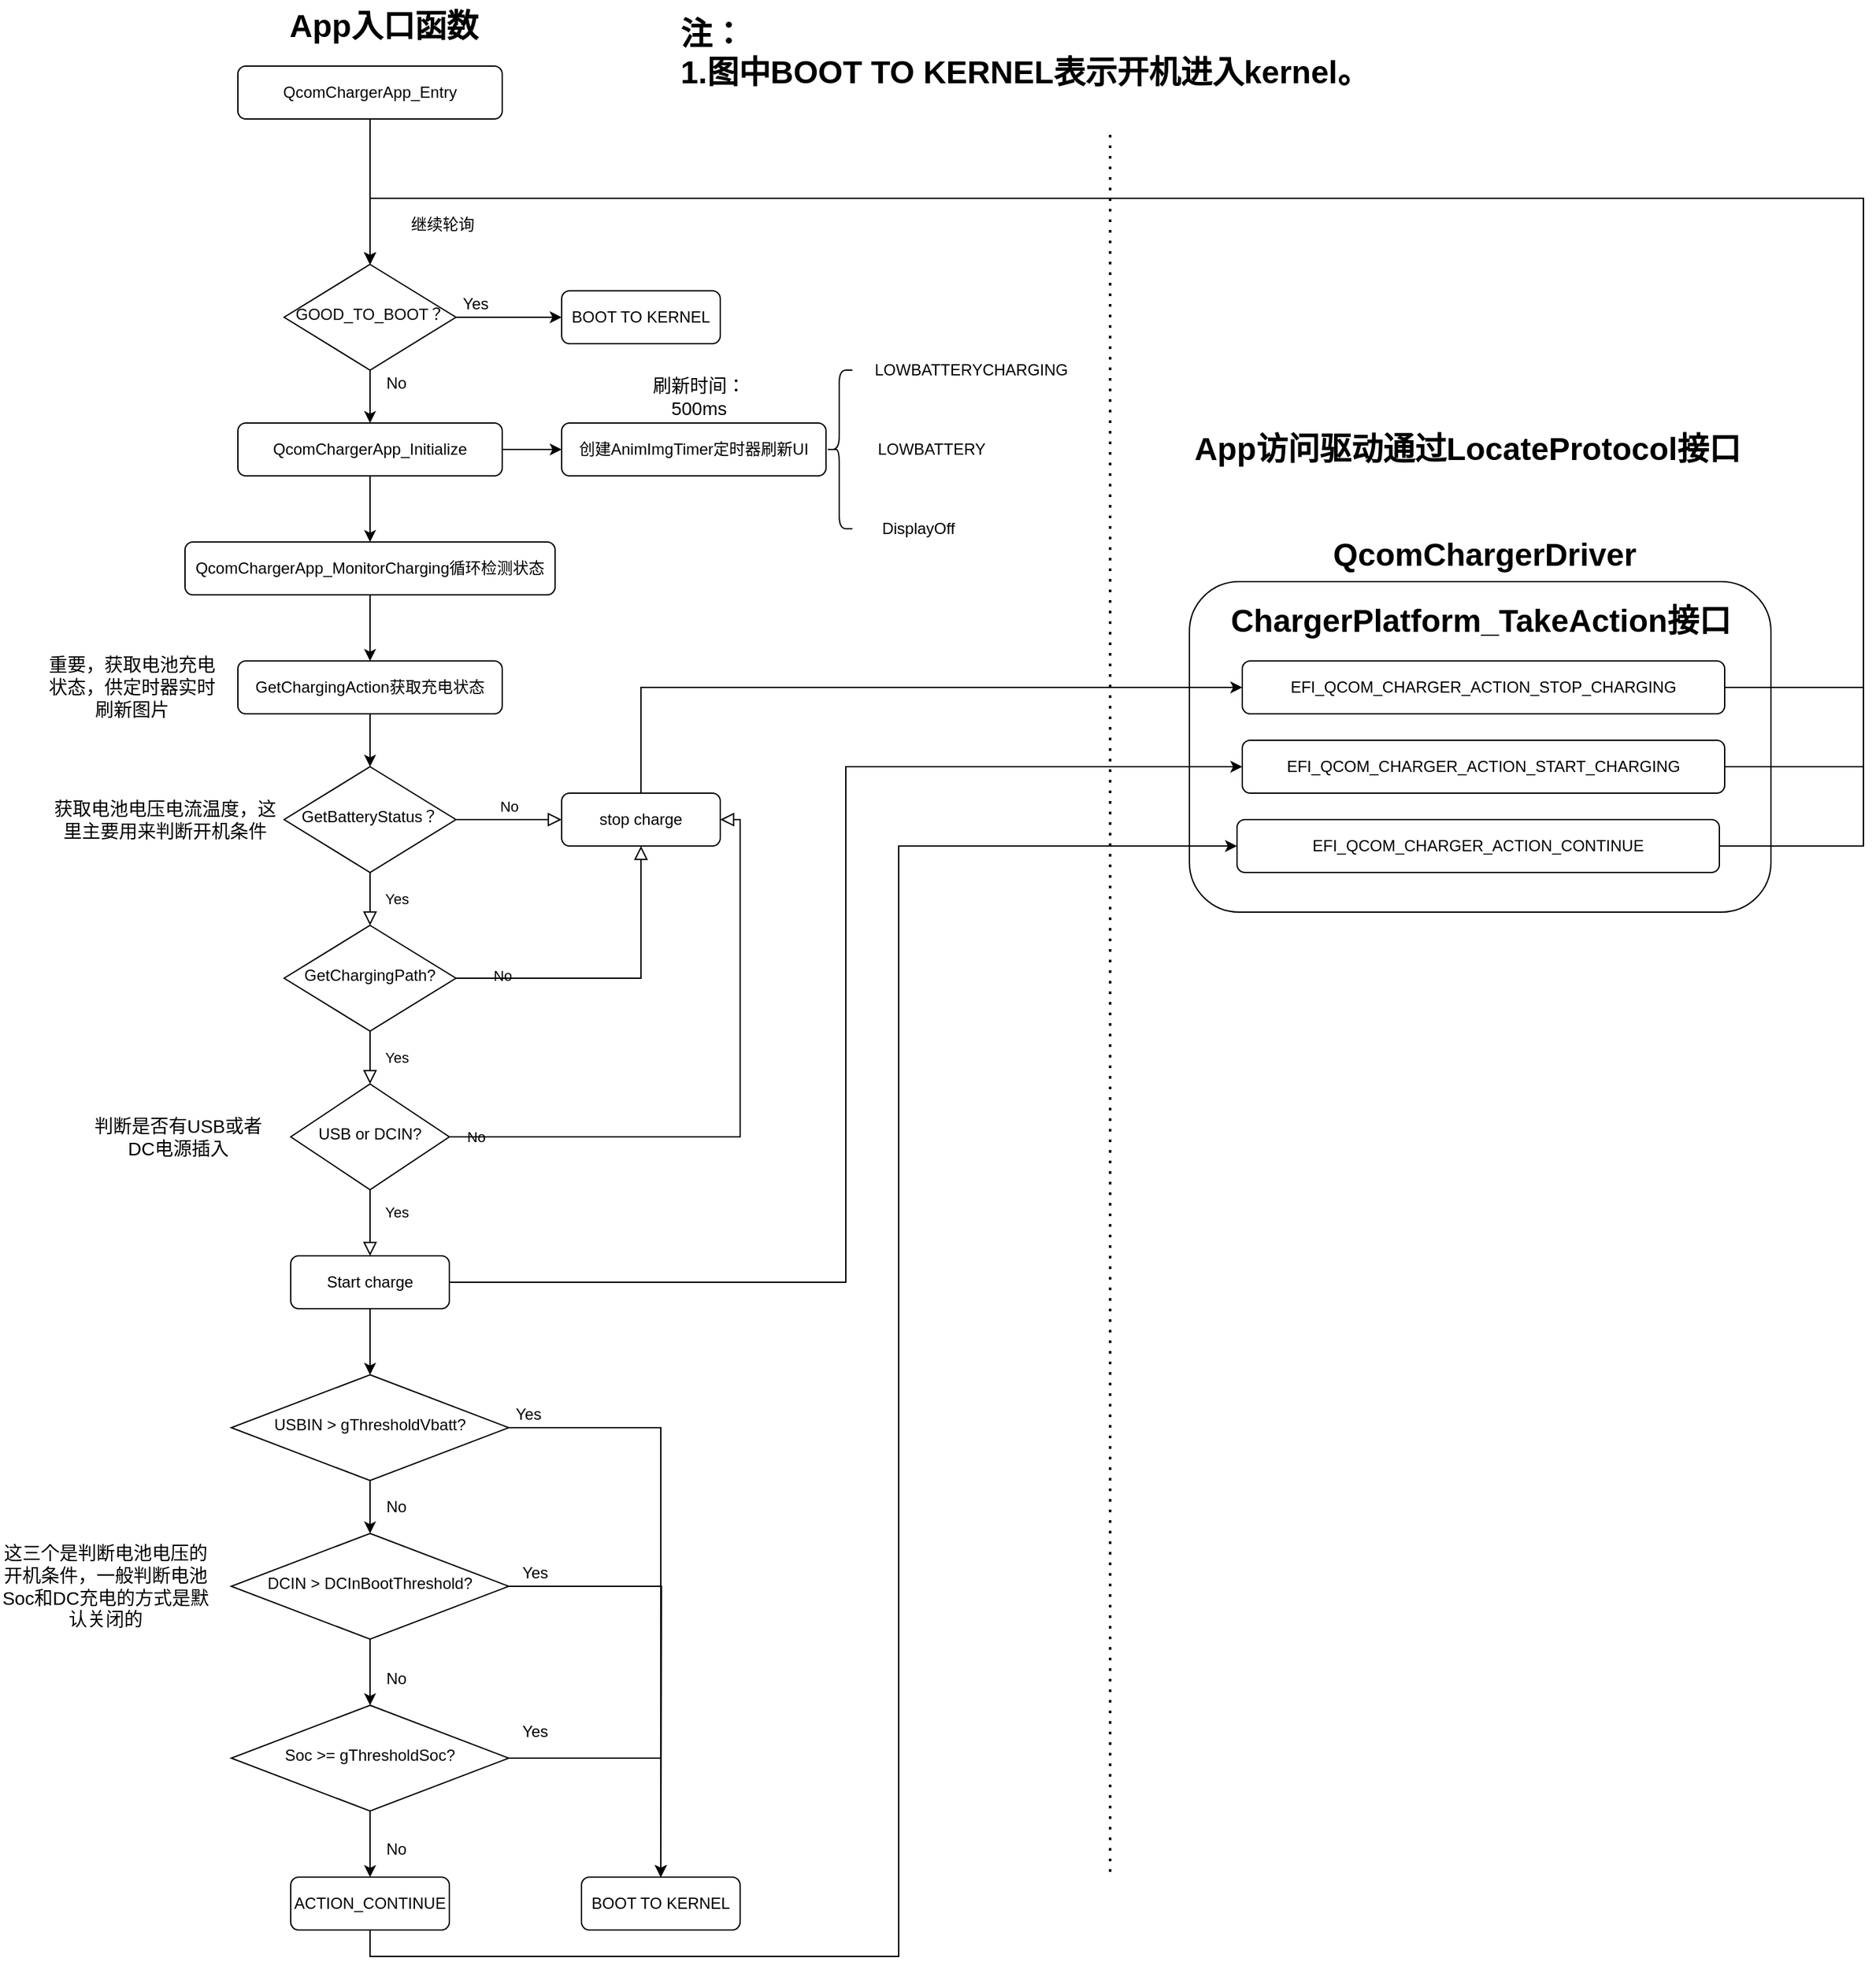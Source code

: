 <mxfile version="13.6.2" type="device"><diagram id="C5RBs43oDa-KdzZeNtuy" name="Page-1"><mxGraphModel dx="2500" dy="2136" grid="1" gridSize="10" guides="1" tooltips="1" connect="1" arrows="1" fold="1" page="1" pageScale="1" pageWidth="827" pageHeight="1169" math="0" shadow="0"><root><mxCell id="WIyWlLk6GJQsqaUBKTNV-0"/><mxCell id="WIyWlLk6GJQsqaUBKTNV-1" parent="WIyWlLk6GJQsqaUBKTNV-0"/><mxCell id="DkoQSM0Fek4tv4W-fg_t-80" value="" style="rounded=1;whiteSpace=wrap;html=1;" vertex="1" parent="WIyWlLk6GJQsqaUBKTNV-1"><mxGeometry x="840" y="200" width="440" height="250" as="geometry"/></mxCell><mxCell id="DkoQSM0Fek4tv4W-fg_t-2" style="edgeStyle=orthogonalEdgeStyle;rounded=0;orthogonalLoop=1;jettySize=auto;html=1;exitX=1;exitY=0.5;exitDx=0;exitDy=0;entryX=0;entryY=0.5;entryDx=0;entryDy=0;" edge="1" parent="WIyWlLk6GJQsqaUBKTNV-1" source="WIyWlLk6GJQsqaUBKTNV-3" target="DkoQSM0Fek4tv4W-fg_t-1"><mxGeometry relative="1" as="geometry"/></mxCell><mxCell id="DkoQSM0Fek4tv4W-fg_t-13" style="edgeStyle=orthogonalEdgeStyle;rounded=0;orthogonalLoop=1;jettySize=auto;html=1;exitX=0.5;exitY=1;exitDx=0;exitDy=0;entryX=0.5;entryY=0;entryDx=0;entryDy=0;" edge="1" parent="WIyWlLk6GJQsqaUBKTNV-1" source="WIyWlLk6GJQsqaUBKTNV-3" target="DkoQSM0Fek4tv4W-fg_t-11"><mxGeometry relative="1" as="geometry"/></mxCell><mxCell id="WIyWlLk6GJQsqaUBKTNV-3" value="QcomChargerApp_Initialize" style="rounded=1;whiteSpace=wrap;html=1;fontSize=12;glass=0;strokeWidth=1;shadow=0;" parent="WIyWlLk6GJQsqaUBKTNV-1" vertex="1"><mxGeometry x="120" y="80" width="200" height="40" as="geometry"/></mxCell><mxCell id="WIyWlLk6GJQsqaUBKTNV-4" value="Yes" style="rounded=0;html=1;jettySize=auto;orthogonalLoop=1;fontSize=11;endArrow=block;endFill=0;endSize=8;strokeWidth=1;shadow=0;labelBackgroundColor=none;edgeStyle=orthogonalEdgeStyle;" parent="WIyWlLk6GJQsqaUBKTNV-1" source="WIyWlLk6GJQsqaUBKTNV-6" target="WIyWlLk6GJQsqaUBKTNV-10" edge="1"><mxGeometry y="20" relative="1" as="geometry"><mxPoint as="offset"/></mxGeometry></mxCell><mxCell id="WIyWlLk6GJQsqaUBKTNV-5" value="No" style="edgeStyle=orthogonalEdgeStyle;rounded=0;html=1;jettySize=auto;orthogonalLoop=1;fontSize=11;endArrow=block;endFill=0;endSize=8;strokeWidth=1;shadow=0;labelBackgroundColor=none;entryX=0.5;entryY=1;entryDx=0;entryDy=0;" parent="WIyWlLk6GJQsqaUBKTNV-1" source="WIyWlLk6GJQsqaUBKTNV-6" target="DkoQSM0Fek4tv4W-fg_t-18" edge="1"><mxGeometry x="0.182" y="105" relative="1" as="geometry"><mxPoint as="offset"/><mxPoint x="345" y="500" as="targetPoint"/></mxGeometry></mxCell><mxCell id="WIyWlLk6GJQsqaUBKTNV-6" value="GetChargingPath?" style="rhombus;whiteSpace=wrap;html=1;shadow=0;fontFamily=Helvetica;fontSize=12;align=center;strokeWidth=1;spacing=6;spacingTop=-4;" parent="WIyWlLk6GJQsqaUBKTNV-1" vertex="1"><mxGeometry x="155" y="460" width="130" height="80" as="geometry"/></mxCell><mxCell id="WIyWlLk6GJQsqaUBKTNV-8" value="Yes" style="rounded=0;html=1;jettySize=auto;orthogonalLoop=1;fontSize=11;endArrow=block;endFill=0;endSize=8;strokeWidth=1;shadow=0;labelBackgroundColor=none;edgeStyle=orthogonalEdgeStyle;" parent="WIyWlLk6GJQsqaUBKTNV-1" source="WIyWlLk6GJQsqaUBKTNV-10" edge="1"><mxGeometry x="-0.333" y="20" relative="1" as="geometry"><mxPoint as="offset"/><mxPoint x="220" y="710" as="targetPoint"/><Array as="points"><mxPoint x="220" y="670"/><mxPoint x="220" y="670"/></Array></mxGeometry></mxCell><mxCell id="WIyWlLk6GJQsqaUBKTNV-9" value="No" style="edgeStyle=orthogonalEdgeStyle;rounded=0;html=1;jettySize=auto;orthogonalLoop=1;fontSize=11;endArrow=block;endFill=0;endSize=8;strokeWidth=1;shadow=0;labelBackgroundColor=none;entryX=1;entryY=0.5;entryDx=0;entryDy=0;" parent="WIyWlLk6GJQsqaUBKTNV-1" source="WIyWlLk6GJQsqaUBKTNV-10" target="DkoQSM0Fek4tv4W-fg_t-18" edge="1"><mxGeometry x="-0.071" y="200" relative="1" as="geometry"><mxPoint as="offset"/><mxPoint x="410" y="500" as="targetPoint"/><Array as="points"><mxPoint x="500" y="620"/><mxPoint x="500" y="380"/></Array></mxGeometry></mxCell><mxCell id="WIyWlLk6GJQsqaUBKTNV-10" value="USB or DCIN?" style="rhombus;whiteSpace=wrap;html=1;shadow=0;fontFamily=Helvetica;fontSize=12;align=center;strokeWidth=1;spacing=6;spacingTop=-4;" parent="WIyWlLk6GJQsqaUBKTNV-1" vertex="1"><mxGeometry x="160" y="580" width="120" height="80" as="geometry"/></mxCell><mxCell id="DkoQSM0Fek4tv4W-fg_t-1" value="创建AnimImgTimer定时器刷新UI" style="rounded=1;whiteSpace=wrap;html=1;fontSize=12;glass=0;strokeWidth=1;shadow=0;" vertex="1" parent="WIyWlLk6GJQsqaUBKTNV-1"><mxGeometry x="365" y="80" width="200" height="40" as="geometry"/></mxCell><mxCell id="DkoQSM0Fek4tv4W-fg_t-3" value="" style="shape=curlyBracket;whiteSpace=wrap;html=1;rounded=1;" vertex="1" parent="WIyWlLk6GJQsqaUBKTNV-1"><mxGeometry x="565" y="40" width="20" height="120" as="geometry"/></mxCell><mxCell id="DkoQSM0Fek4tv4W-fg_t-6" value="LOWBATTERYCHARGING" style="text;html=1;strokeColor=none;fillColor=none;align=center;verticalAlign=middle;whiteSpace=wrap;rounded=0;" vertex="1" parent="WIyWlLk6GJQsqaUBKTNV-1"><mxGeometry x="655" y="30" width="40" height="20" as="geometry"/></mxCell><mxCell id="DkoQSM0Fek4tv4W-fg_t-7" value="DisplayOff" style="text;html=1;strokeColor=none;fillColor=none;align=center;verticalAlign=middle;whiteSpace=wrap;rounded=0;" vertex="1" parent="WIyWlLk6GJQsqaUBKTNV-1"><mxGeometry x="615" y="150" width="40" height="20" as="geometry"/></mxCell><mxCell id="DkoQSM0Fek4tv4W-fg_t-8" value="LOWBATTERY" style="text;html=1;strokeColor=none;fillColor=none;align=center;verticalAlign=middle;whiteSpace=wrap;rounded=0;" vertex="1" parent="WIyWlLk6GJQsqaUBKTNV-1"><mxGeometry x="625" y="90" width="40" height="20" as="geometry"/></mxCell><mxCell id="DkoQSM0Fek4tv4W-fg_t-14" style="edgeStyle=orthogonalEdgeStyle;rounded=0;orthogonalLoop=1;jettySize=auto;html=1;exitX=0.5;exitY=1;exitDx=0;exitDy=0;entryX=0.5;entryY=0;entryDx=0;entryDy=0;" edge="1" parent="WIyWlLk6GJQsqaUBKTNV-1" source="DkoQSM0Fek4tv4W-fg_t-11" target="DkoQSM0Fek4tv4W-fg_t-12"><mxGeometry relative="1" as="geometry"/></mxCell><mxCell id="DkoQSM0Fek4tv4W-fg_t-11" value="QcomChargerApp_MonitorCharging循环检测状态" style="rounded=1;whiteSpace=wrap;html=1;fontSize=12;glass=0;strokeWidth=1;shadow=0;" vertex="1" parent="WIyWlLk6GJQsqaUBKTNV-1"><mxGeometry x="80" y="170" width="280" height="40" as="geometry"/></mxCell><mxCell id="DkoQSM0Fek4tv4W-fg_t-19" style="edgeStyle=orthogonalEdgeStyle;rounded=0;orthogonalLoop=1;jettySize=auto;html=1;exitX=0.5;exitY=1;exitDx=0;exitDy=0;entryX=0.5;entryY=0;entryDx=0;entryDy=0;" edge="1" parent="WIyWlLk6GJQsqaUBKTNV-1" source="DkoQSM0Fek4tv4W-fg_t-12" target="DkoQSM0Fek4tv4W-fg_t-17"><mxGeometry relative="1" as="geometry"/></mxCell><mxCell id="DkoQSM0Fek4tv4W-fg_t-12" value="GetChargingAction获取充电状态" style="rounded=1;whiteSpace=wrap;html=1;fontSize=12;glass=0;strokeWidth=1;shadow=0;" vertex="1" parent="WIyWlLk6GJQsqaUBKTNV-1"><mxGeometry x="120" y="260" width="200" height="40" as="geometry"/></mxCell><mxCell id="DkoQSM0Fek4tv4W-fg_t-15" value="Yes" style="rounded=0;html=1;jettySize=auto;orthogonalLoop=1;fontSize=11;endArrow=block;endFill=0;endSize=8;strokeWidth=1;shadow=0;labelBackgroundColor=none;edgeStyle=orthogonalEdgeStyle;" edge="1" parent="WIyWlLk6GJQsqaUBKTNV-1" source="DkoQSM0Fek4tv4W-fg_t-17"><mxGeometry y="20" relative="1" as="geometry"><mxPoint as="offset"/><mxPoint x="220" y="460" as="targetPoint"/></mxGeometry></mxCell><mxCell id="DkoQSM0Fek4tv4W-fg_t-16" value="No" style="edgeStyle=orthogonalEdgeStyle;rounded=0;html=1;jettySize=auto;orthogonalLoop=1;fontSize=11;endArrow=block;endFill=0;endSize=8;strokeWidth=1;shadow=0;labelBackgroundColor=none;" edge="1" parent="WIyWlLk6GJQsqaUBKTNV-1" source="DkoQSM0Fek4tv4W-fg_t-17" target="DkoQSM0Fek4tv4W-fg_t-18"><mxGeometry y="10" relative="1" as="geometry"><mxPoint as="offset"/></mxGeometry></mxCell><mxCell id="DkoQSM0Fek4tv4W-fg_t-17" value="GetBatteryStatus？" style="rhombus;whiteSpace=wrap;html=1;shadow=0;fontFamily=Helvetica;fontSize=12;align=center;strokeWidth=1;spacing=6;spacingTop=-4;" vertex="1" parent="WIyWlLk6GJQsqaUBKTNV-1"><mxGeometry x="155" y="340" width="130" height="80" as="geometry"/></mxCell><mxCell id="DkoQSM0Fek4tv4W-fg_t-82" style="edgeStyle=orthogonalEdgeStyle;rounded=0;orthogonalLoop=1;jettySize=auto;html=1;exitX=0.5;exitY=0;exitDx=0;exitDy=0;entryX=0;entryY=0.5;entryDx=0;entryDy=0;startArrow=none;startFill=0;" edge="1" parent="WIyWlLk6GJQsqaUBKTNV-1" source="DkoQSM0Fek4tv4W-fg_t-18" target="DkoQSM0Fek4tv4W-fg_t-79"><mxGeometry relative="1" as="geometry"/></mxCell><mxCell id="DkoQSM0Fek4tv4W-fg_t-18" value="stop charge" style="rounded=1;whiteSpace=wrap;html=1;fontSize=12;glass=0;strokeWidth=1;shadow=0;" vertex="1" parent="WIyWlLk6GJQsqaUBKTNV-1"><mxGeometry x="365" y="360" width="120" height="40" as="geometry"/></mxCell><mxCell id="DkoQSM0Fek4tv4W-fg_t-50" style="edgeStyle=orthogonalEdgeStyle;rounded=0;orthogonalLoop=1;jettySize=auto;html=1;exitX=0.5;exitY=1;exitDx=0;exitDy=0;entryX=0.5;entryY=0;entryDx=0;entryDy=0;startArrow=none;startFill=0;" edge="1" parent="WIyWlLk6GJQsqaUBKTNV-1" source="DkoQSM0Fek4tv4W-fg_t-22" target="DkoQSM0Fek4tv4W-fg_t-37"><mxGeometry relative="1" as="geometry"/></mxCell><mxCell id="DkoQSM0Fek4tv4W-fg_t-64" style="edgeStyle=orthogonalEdgeStyle;rounded=0;orthogonalLoop=1;jettySize=auto;html=1;exitX=1;exitY=0.5;exitDx=0;exitDy=0;startArrow=none;startFill=0;" edge="1" parent="WIyWlLk6GJQsqaUBKTNV-1" source="DkoQSM0Fek4tv4W-fg_t-22"><mxGeometry relative="1" as="geometry"><mxPoint x="440" y="1180" as="targetPoint"/></mxGeometry></mxCell><mxCell id="DkoQSM0Fek4tv4W-fg_t-22" value="DCIN &amp;gt;&amp;nbsp;DCInBootThreshold?" style="rhombus;whiteSpace=wrap;html=1;shadow=0;fontFamily=Helvetica;fontSize=12;align=center;strokeWidth=1;spacing=6;spacingTop=-4;" vertex="1" parent="WIyWlLk6GJQsqaUBKTNV-1"><mxGeometry x="115" y="920" width="210" height="80" as="geometry"/></mxCell><mxCell id="DkoQSM0Fek4tv4W-fg_t-34" style="edgeStyle=orthogonalEdgeStyle;rounded=0;orthogonalLoop=1;jettySize=auto;html=1;exitX=0.5;exitY=1;exitDx=0;exitDy=0;entryX=0.5;entryY=0;entryDx=0;entryDy=0;startArrow=none;startFill=0;" edge="1" parent="WIyWlLk6GJQsqaUBKTNV-1" source="DkoQSM0Fek4tv4W-fg_t-23" target="DkoQSM0Fek4tv4W-fg_t-32"><mxGeometry relative="1" as="geometry"/></mxCell><mxCell id="DkoQSM0Fek4tv4W-fg_t-89" style="edgeStyle=orthogonalEdgeStyle;rounded=0;orthogonalLoop=1;jettySize=auto;html=1;exitX=1;exitY=0.5;exitDx=0;exitDy=0;entryX=0;entryY=0.5;entryDx=0;entryDy=0;startArrow=none;startFill=0;" edge="1" parent="WIyWlLk6GJQsqaUBKTNV-1" source="DkoQSM0Fek4tv4W-fg_t-23" target="DkoQSM0Fek4tv4W-fg_t-88"><mxGeometry relative="1" as="geometry"/></mxCell><mxCell id="DkoQSM0Fek4tv4W-fg_t-23" value="Start charge" style="rounded=1;whiteSpace=wrap;html=1;fontSize=12;glass=0;strokeWidth=1;shadow=0;" vertex="1" parent="WIyWlLk6GJQsqaUBKTNV-1"><mxGeometry x="160" y="710" width="120" height="40" as="geometry"/></mxCell><mxCell id="DkoQSM0Fek4tv4W-fg_t-49" style="edgeStyle=orthogonalEdgeStyle;rounded=0;orthogonalLoop=1;jettySize=auto;html=1;exitX=0.5;exitY=1;exitDx=0;exitDy=0;entryX=0.5;entryY=0;entryDx=0;entryDy=0;startArrow=none;startFill=0;" edge="1" parent="WIyWlLk6GJQsqaUBKTNV-1" source="DkoQSM0Fek4tv4W-fg_t-32" target="DkoQSM0Fek4tv4W-fg_t-22"><mxGeometry relative="1" as="geometry"/></mxCell><mxCell id="DkoQSM0Fek4tv4W-fg_t-66" style="edgeStyle=orthogonalEdgeStyle;rounded=0;orthogonalLoop=1;jettySize=auto;html=1;exitX=1;exitY=0.5;exitDx=0;exitDy=0;entryX=0.5;entryY=0;entryDx=0;entryDy=0;startArrow=none;startFill=0;" edge="1" parent="WIyWlLk6GJQsqaUBKTNV-1" source="DkoQSM0Fek4tv4W-fg_t-32" target="DkoQSM0Fek4tv4W-fg_t-39"><mxGeometry relative="1" as="geometry"/></mxCell><mxCell id="DkoQSM0Fek4tv4W-fg_t-32" value="USBIN &amp;gt;&amp;nbsp;gThresholdVbatt?" style="rhombus;whiteSpace=wrap;html=1;shadow=0;fontFamily=Helvetica;fontSize=12;align=center;strokeWidth=1;spacing=6;spacingTop=-4;" vertex="1" parent="WIyWlLk6GJQsqaUBKTNV-1"><mxGeometry x="115" y="800" width="210" height="80" as="geometry"/></mxCell><mxCell id="DkoQSM0Fek4tv4W-fg_t-51" style="edgeStyle=orthogonalEdgeStyle;rounded=0;orthogonalLoop=1;jettySize=auto;html=1;exitX=0.5;exitY=1;exitDx=0;exitDy=0;entryX=0.5;entryY=0;entryDx=0;entryDy=0;startArrow=none;startFill=0;" edge="1" parent="WIyWlLk6GJQsqaUBKTNV-1" source="DkoQSM0Fek4tv4W-fg_t-37" target="DkoQSM0Fek4tv4W-fg_t-40"><mxGeometry relative="1" as="geometry"/></mxCell><mxCell id="DkoQSM0Fek4tv4W-fg_t-63" style="edgeStyle=orthogonalEdgeStyle;rounded=0;orthogonalLoop=1;jettySize=auto;html=1;exitX=1;exitY=0.5;exitDx=0;exitDy=0;entryX=0.5;entryY=0;entryDx=0;entryDy=0;startArrow=none;startFill=0;" edge="1" parent="WIyWlLk6GJQsqaUBKTNV-1" source="DkoQSM0Fek4tv4W-fg_t-37" target="DkoQSM0Fek4tv4W-fg_t-39"><mxGeometry relative="1" as="geometry"/></mxCell><mxCell id="DkoQSM0Fek4tv4W-fg_t-37" value="Soc &amp;gt;= gThresholdSoc?" style="rhombus;whiteSpace=wrap;html=1;shadow=0;fontFamily=Helvetica;fontSize=12;align=center;strokeWidth=1;spacing=6;spacingTop=-4;" vertex="1" parent="WIyWlLk6GJQsqaUBKTNV-1"><mxGeometry x="115" y="1050" width="210" height="80" as="geometry"/></mxCell><mxCell id="DkoQSM0Fek4tv4W-fg_t-39" value="BOOT TO KERNEL" style="rounded=1;whiteSpace=wrap;html=1;fontSize=12;glass=0;strokeWidth=1;shadow=0;" vertex="1" parent="WIyWlLk6GJQsqaUBKTNV-1"><mxGeometry x="380" y="1180" width="120" height="40" as="geometry"/></mxCell><mxCell id="DkoQSM0Fek4tv4W-fg_t-91" style="edgeStyle=orthogonalEdgeStyle;rounded=0;orthogonalLoop=1;jettySize=auto;html=1;exitX=0.5;exitY=1;exitDx=0;exitDy=0;entryX=0;entryY=0.5;entryDx=0;entryDy=0;startArrow=none;startFill=0;" edge="1" parent="WIyWlLk6GJQsqaUBKTNV-1" source="DkoQSM0Fek4tv4W-fg_t-40" target="DkoQSM0Fek4tv4W-fg_t-90"><mxGeometry relative="1" as="geometry"><Array as="points"><mxPoint x="220" y="1240"/><mxPoint x="620" y="1240"/><mxPoint x="620" y="400"/></Array></mxGeometry></mxCell><mxCell id="DkoQSM0Fek4tv4W-fg_t-40" value="ACTION_CONTINUE" style="rounded=1;whiteSpace=wrap;html=1;fontSize=12;glass=0;strokeWidth=1;shadow=0;" vertex="1" parent="WIyWlLk6GJQsqaUBKTNV-1"><mxGeometry x="160" y="1180" width="120" height="40" as="geometry"/></mxCell><mxCell id="DkoQSM0Fek4tv4W-fg_t-44" value="Yes" style="text;html=1;strokeColor=none;fillColor=none;align=center;verticalAlign=middle;whiteSpace=wrap;rounded=0;" vertex="1" parent="WIyWlLk6GJQsqaUBKTNV-1"><mxGeometry x="320" y="820" width="40" height="20" as="geometry"/></mxCell><mxCell id="DkoQSM0Fek4tv4W-fg_t-45" value="Yes" style="text;html=1;strokeColor=none;fillColor=none;align=center;verticalAlign=middle;whiteSpace=wrap;rounded=0;" vertex="1" parent="WIyWlLk6GJQsqaUBKTNV-1"><mxGeometry x="325" y="1060" width="40" height="20" as="geometry"/></mxCell><mxCell id="DkoQSM0Fek4tv4W-fg_t-46" value="Yes" style="text;html=1;strokeColor=none;fillColor=none;align=center;verticalAlign=middle;whiteSpace=wrap;rounded=0;" vertex="1" parent="WIyWlLk6GJQsqaUBKTNV-1"><mxGeometry x="325" y="940" width="40" height="20" as="geometry"/></mxCell><mxCell id="DkoQSM0Fek4tv4W-fg_t-59" value="No" style="text;html=1;strokeColor=none;fillColor=none;align=center;verticalAlign=middle;whiteSpace=wrap;rounded=0;" vertex="1" parent="WIyWlLk6GJQsqaUBKTNV-1"><mxGeometry x="220" y="890" width="40" height="20" as="geometry"/></mxCell><mxCell id="DkoQSM0Fek4tv4W-fg_t-60" value="No" style="text;html=1;strokeColor=none;fillColor=none;align=center;verticalAlign=middle;whiteSpace=wrap;rounded=0;" vertex="1" parent="WIyWlLk6GJQsqaUBKTNV-1"><mxGeometry x="220" y="1020" width="40" height="20" as="geometry"/></mxCell><mxCell id="DkoQSM0Fek4tv4W-fg_t-61" value="No" style="text;html=1;strokeColor=none;fillColor=none;align=center;verticalAlign=middle;whiteSpace=wrap;rounded=0;" vertex="1" parent="WIyWlLk6GJQsqaUBKTNV-1"><mxGeometry x="220" y="1149" width="40" height="20" as="geometry"/></mxCell><mxCell id="DkoQSM0Fek4tv4W-fg_t-62" value="继续轮询" style="text;html=1;strokeColor=none;fillColor=none;align=center;verticalAlign=middle;whiteSpace=wrap;rounded=0;" vertex="1" parent="WIyWlLk6GJQsqaUBKTNV-1"><mxGeometry x="250" y="-80" width="50" height="20" as="geometry"/></mxCell><mxCell id="DkoQSM0Fek4tv4W-fg_t-68" value="&lt;font style=&quot;font-size: 14px&quot;&gt;刷新时间：500ms&lt;/font&gt;" style="text;html=1;strokeColor=none;fillColor=none;align=center;verticalAlign=middle;whiteSpace=wrap;rounded=0;" vertex="1" parent="WIyWlLk6GJQsqaUBKTNV-1"><mxGeometry x="414" y="50" width="110" height="20" as="geometry"/></mxCell><mxCell id="DkoQSM0Fek4tv4W-fg_t-70" style="edgeStyle=orthogonalEdgeStyle;rounded=0;orthogonalLoop=1;jettySize=auto;html=1;exitX=0.5;exitY=1;exitDx=0;exitDy=0;startArrow=none;startFill=0;" edge="1" parent="WIyWlLk6GJQsqaUBKTNV-1" source="DkoQSM0Fek4tv4W-fg_t-69" target="WIyWlLk6GJQsqaUBKTNV-3"><mxGeometry relative="1" as="geometry"/></mxCell><mxCell id="DkoQSM0Fek4tv4W-fg_t-76" style="edgeStyle=orthogonalEdgeStyle;rounded=0;orthogonalLoop=1;jettySize=auto;html=1;exitX=1;exitY=0.5;exitDx=0;exitDy=0;entryX=0;entryY=0.5;entryDx=0;entryDy=0;startArrow=none;startFill=0;" edge="1" parent="WIyWlLk6GJQsqaUBKTNV-1" source="DkoQSM0Fek4tv4W-fg_t-69" target="DkoQSM0Fek4tv4W-fg_t-75"><mxGeometry relative="1" as="geometry"/></mxCell><mxCell id="DkoQSM0Fek4tv4W-fg_t-69" value="GOOD_TO_BOOT？" style="rhombus;whiteSpace=wrap;html=1;shadow=0;fontFamily=Helvetica;fontSize=12;align=center;strokeWidth=1;spacing=6;spacingTop=-4;" vertex="1" parent="WIyWlLk6GJQsqaUBKTNV-1"><mxGeometry x="155" y="-40" width="130" height="80" as="geometry"/></mxCell><mxCell id="DkoQSM0Fek4tv4W-fg_t-73" value="No" style="text;html=1;strokeColor=none;fillColor=none;align=center;verticalAlign=middle;whiteSpace=wrap;rounded=0;" vertex="1" parent="WIyWlLk6GJQsqaUBKTNV-1"><mxGeometry x="220" y="40" width="40" height="20" as="geometry"/></mxCell><mxCell id="DkoQSM0Fek4tv4W-fg_t-74" value="Yes" style="text;html=1;strokeColor=none;fillColor=none;align=center;verticalAlign=middle;whiteSpace=wrap;rounded=0;" vertex="1" parent="WIyWlLk6GJQsqaUBKTNV-1"><mxGeometry x="280" y="-20" width="40" height="20" as="geometry"/></mxCell><mxCell id="DkoQSM0Fek4tv4W-fg_t-75" value="BOOT TO KERNEL" style="rounded=1;whiteSpace=wrap;html=1;fontSize=12;glass=0;strokeWidth=1;shadow=0;" vertex="1" parent="WIyWlLk6GJQsqaUBKTNV-1"><mxGeometry x="365" y="-20" width="120" height="40" as="geometry"/></mxCell><mxCell id="DkoQSM0Fek4tv4W-fg_t-87" style="edgeStyle=orthogonalEdgeStyle;rounded=0;orthogonalLoop=1;jettySize=auto;html=1;exitX=1;exitY=0.5;exitDx=0;exitDy=0;startArrow=none;startFill=0;" edge="1" parent="WIyWlLk6GJQsqaUBKTNV-1" source="DkoQSM0Fek4tv4W-fg_t-79"><mxGeometry relative="1" as="geometry"><mxPoint x="220" y="-40" as="targetPoint"/><Array as="points"><mxPoint x="1350" y="280"/><mxPoint x="1350" y="-90"/><mxPoint x="220" y="-90"/></Array></mxGeometry></mxCell><mxCell id="DkoQSM0Fek4tv4W-fg_t-79" value="EFI_QCOM_CHARGER_ACTION_STOP_CHARGING" style="rounded=1;whiteSpace=wrap;html=1;fontSize=12;glass=0;strokeWidth=1;shadow=0;" vertex="1" parent="WIyWlLk6GJQsqaUBKTNV-1"><mxGeometry x="880" y="260" width="365" height="40" as="geometry"/></mxCell><mxCell id="DkoQSM0Fek4tv4W-fg_t-81" value="ChargerPlatform_TakeAction接口" style="text;strokeColor=none;fillColor=none;html=1;fontSize=24;fontStyle=1;verticalAlign=middle;align=center;" vertex="1" parent="WIyWlLk6GJQsqaUBKTNV-1"><mxGeometry x="1010" y="210" width="100" height="40" as="geometry"/></mxCell><mxCell id="DkoQSM0Fek4tv4W-fg_t-83" value="" style="endArrow=none;dashed=1;html=1;dashPattern=1 3;strokeWidth=2;" edge="1" parent="WIyWlLk6GJQsqaUBKTNV-1"><mxGeometry width="50" height="50" relative="1" as="geometry"><mxPoint x="780" y="1176" as="sourcePoint"/><mxPoint x="780" y="-140" as="targetPoint"/></mxGeometry></mxCell><mxCell id="DkoQSM0Fek4tv4W-fg_t-85" value="App访问驱动通过LocateProtocol接口" style="text;strokeColor=none;fillColor=none;html=1;fontSize=24;fontStyle=1;verticalAlign=middle;align=center;" vertex="1" parent="WIyWlLk6GJQsqaUBKTNV-1"><mxGeometry x="1000" y="80" width="100" height="40" as="geometry"/></mxCell><mxCell id="DkoQSM0Fek4tv4W-fg_t-86" value="QcomChargerDriver" style="text;strokeColor=none;fillColor=none;html=1;fontSize=24;fontStyle=1;verticalAlign=middle;align=center;" vertex="1" parent="WIyWlLk6GJQsqaUBKTNV-1"><mxGeometry x="1013" y="160" width="100" height="40" as="geometry"/></mxCell><mxCell id="DkoQSM0Fek4tv4W-fg_t-94" style="edgeStyle=orthogonalEdgeStyle;rounded=0;orthogonalLoop=1;jettySize=auto;html=1;exitX=1;exitY=0.5;exitDx=0;exitDy=0;entryX=0.5;entryY=0;entryDx=0;entryDy=0;startArrow=none;startFill=0;" edge="1" parent="WIyWlLk6GJQsqaUBKTNV-1" source="DkoQSM0Fek4tv4W-fg_t-88" target="DkoQSM0Fek4tv4W-fg_t-69"><mxGeometry relative="1" as="geometry"><Array as="points"><mxPoint x="1350" y="340"/><mxPoint x="1350" y="-90"/><mxPoint x="220" y="-90"/></Array></mxGeometry></mxCell><mxCell id="DkoQSM0Fek4tv4W-fg_t-88" value="EFI_QCOM_CHARGER_ACTION_START_CHARGING" style="rounded=1;whiteSpace=wrap;html=1;fontSize=12;glass=0;strokeWidth=1;shadow=0;" vertex="1" parent="WIyWlLk6GJQsqaUBKTNV-1"><mxGeometry x="880" y="320" width="365" height="40" as="geometry"/></mxCell><mxCell id="DkoQSM0Fek4tv4W-fg_t-95" style="edgeStyle=orthogonalEdgeStyle;rounded=0;orthogonalLoop=1;jettySize=auto;html=1;exitX=1;exitY=0.5;exitDx=0;exitDy=0;entryX=0.5;entryY=0;entryDx=0;entryDy=0;startArrow=none;startFill=0;" edge="1" parent="WIyWlLk6GJQsqaUBKTNV-1" source="DkoQSM0Fek4tv4W-fg_t-90" target="DkoQSM0Fek4tv4W-fg_t-69"><mxGeometry relative="1" as="geometry"><Array as="points"><mxPoint x="1350" y="400"/><mxPoint x="1350" y="-90"/><mxPoint x="220" y="-90"/></Array></mxGeometry></mxCell><mxCell id="DkoQSM0Fek4tv4W-fg_t-90" value="EFI_QCOM_CHARGER_ACTION_CONTINUE" style="rounded=1;whiteSpace=wrap;html=1;fontSize=12;glass=0;strokeWidth=1;shadow=0;" vertex="1" parent="WIyWlLk6GJQsqaUBKTNV-1"><mxGeometry x="876" y="380" width="365" height="40" as="geometry"/></mxCell><mxCell id="DkoQSM0Fek4tv4W-fg_t-98" style="edgeStyle=orthogonalEdgeStyle;rounded=0;orthogonalLoop=1;jettySize=auto;html=1;exitX=0.5;exitY=1;exitDx=0;exitDy=0;startArrow=none;startFill=0;" edge="1" parent="WIyWlLk6GJQsqaUBKTNV-1" source="DkoQSM0Fek4tv4W-fg_t-97" target="DkoQSM0Fek4tv4W-fg_t-69"><mxGeometry relative="1" as="geometry"/></mxCell><mxCell id="DkoQSM0Fek4tv4W-fg_t-97" value="QcomChargerApp_Entry" style="rounded=1;whiteSpace=wrap;html=1;fontSize=12;glass=0;strokeWidth=1;shadow=0;" vertex="1" parent="WIyWlLk6GJQsqaUBKTNV-1"><mxGeometry x="120" y="-190" width="200" height="40" as="geometry"/></mxCell><mxCell id="DkoQSM0Fek4tv4W-fg_t-99" value="App入口函数" style="text;strokeColor=none;fillColor=none;html=1;fontSize=24;fontStyle=1;verticalAlign=middle;align=center;" vertex="1" parent="WIyWlLk6GJQsqaUBKTNV-1"><mxGeometry x="180" y="-240" width="100" height="40" as="geometry"/></mxCell><mxCell id="DkoQSM0Fek4tv4W-fg_t-100" value="&lt;font style=&quot;font-size: 14px&quot;&gt;获取电池电压电流温度，这里主要用来判断开机条件&lt;/font&gt;" style="text;html=1;strokeColor=none;fillColor=none;align=center;verticalAlign=middle;whiteSpace=wrap;rounded=0;" vertex="1" parent="WIyWlLk6GJQsqaUBKTNV-1"><mxGeometry x="-25" y="370" width="180" height="20" as="geometry"/></mxCell><mxCell id="DkoQSM0Fek4tv4W-fg_t-101" value="&lt;font style=&quot;font-size: 14px&quot;&gt;判断是否有USB或者DC电源插入&lt;/font&gt;" style="text;html=1;strokeColor=none;fillColor=none;align=center;verticalAlign=middle;whiteSpace=wrap;rounded=0;" vertex="1" parent="WIyWlLk6GJQsqaUBKTNV-1"><mxGeometry x="10" y="610" width="130" height="20" as="geometry"/></mxCell><mxCell id="DkoQSM0Fek4tv4W-fg_t-102" value="&lt;font style=&quot;font-size: 14px&quot;&gt;这三个是判断电池电压的开机条件，一般判断电池Soc和DC充电的方式是默认关闭的&lt;/font&gt;" style="text;html=1;strokeColor=none;fillColor=none;align=center;verticalAlign=middle;whiteSpace=wrap;rounded=0;" vertex="1" parent="WIyWlLk6GJQsqaUBKTNV-1"><mxGeometry x="-60" y="950" width="160" height="20" as="geometry"/></mxCell><mxCell id="DkoQSM0Fek4tv4W-fg_t-103" value="&lt;div style=&quot;text-align: left&quot;&gt;&lt;span&gt;注：&lt;/span&gt;&lt;/div&gt;&lt;font style=&quot;font-size: 24px&quot;&gt;&lt;div style=&quot;text-align: left&quot;&gt;&lt;span&gt;1.图中&lt;/span&gt;&lt;span&gt;BOOT TO KERNEL表示开机进入kernel。&lt;/span&gt;&lt;/div&gt;&lt;/font&gt;" style="text;strokeColor=none;fillColor=none;html=1;fontSize=24;fontStyle=1;verticalAlign=middle;align=center;" vertex="1" parent="WIyWlLk6GJQsqaUBKTNV-1"><mxGeometry x="665" y="-220" width="100" height="40" as="geometry"/></mxCell><mxCell id="DkoQSM0Fek4tv4W-fg_t-104" value="&lt;font style=&quot;font-size: 14px&quot;&gt;重要，获取电池充电状态，供定时器实时刷新图片&lt;/font&gt;" style="text;html=1;strokeColor=none;fillColor=none;align=center;verticalAlign=middle;whiteSpace=wrap;rounded=0;" vertex="1" parent="WIyWlLk6GJQsqaUBKTNV-1"><mxGeometry x="-30" y="270" width="140" height="20" as="geometry"/></mxCell></root></mxGraphModel></diagram></mxfile>